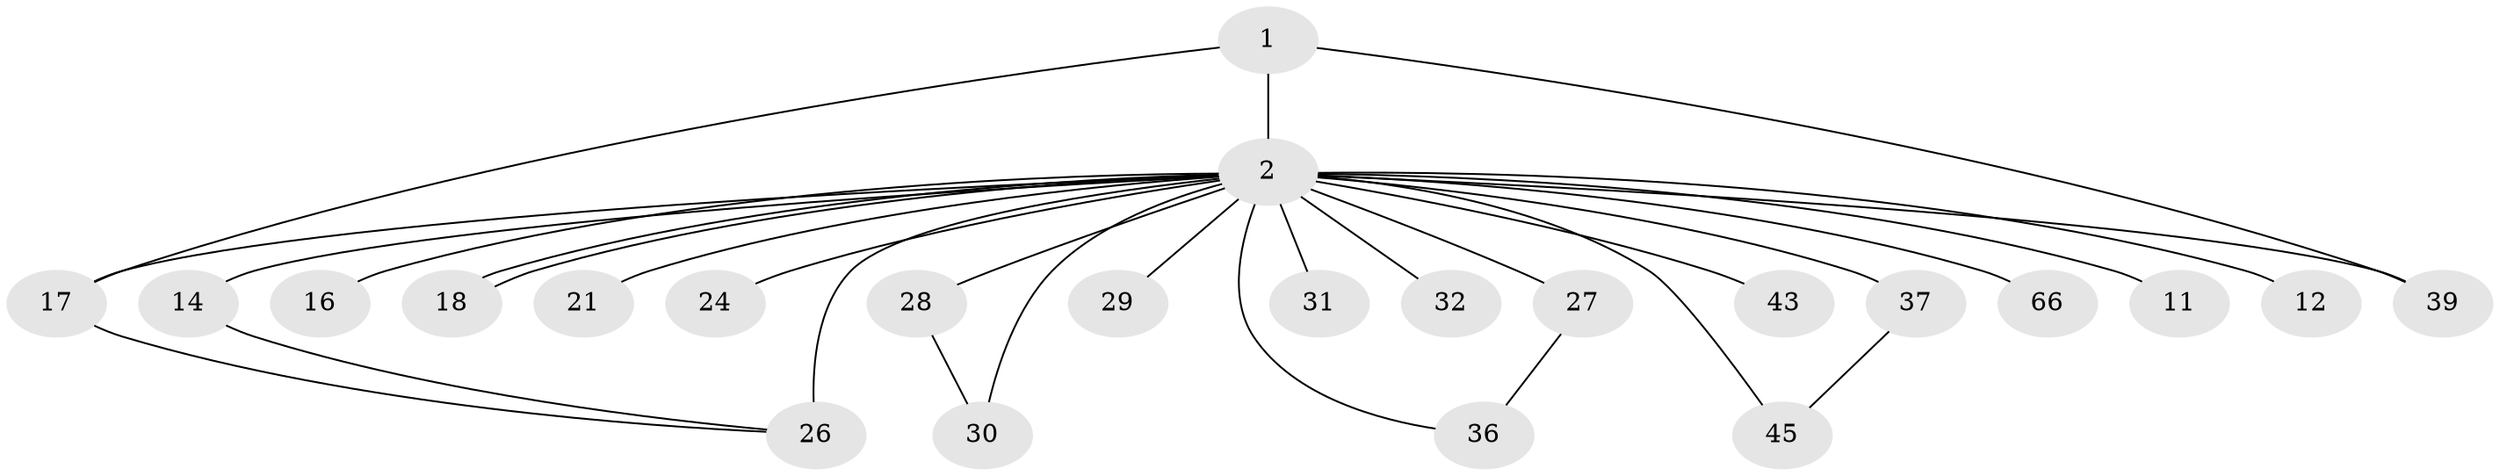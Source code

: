 // original degree distribution, {12: 0.02531645569620253, 23: 0.012658227848101266, 22: 0.0379746835443038, 25: 0.012658227848101266, 21: 0.012658227848101266, 17: 0.012658227848101266, 16: 0.012658227848101266, 4: 0.08860759493670886, 3: 0.12658227848101267, 2: 0.620253164556962, 6: 0.012658227848101266, 7: 0.012658227848101266, 5: 0.012658227848101266}
// Generated by graph-tools (version 1.1) at 2025/17/03/04/25 18:17:50]
// undirected, 23 vertices, 30 edges
graph export_dot {
graph [start="1"]
  node [color=gray90,style=filled];
  1 [super="+61+78"];
  2 [super="+8+22+3+69+62+57+49+33+20+6+4+40"];
  11 [super="+25"];
  12;
  14 [super="+64"];
  16;
  17;
  18;
  21;
  24;
  26 [super="+54"];
  27;
  28;
  29 [super="+48"];
  30;
  31 [super="+42"];
  32;
  36 [super="+50"];
  37 [super="+53"];
  39;
  43;
  45;
  66;
  1 -- 2 [weight=10];
  1 -- 39;
  1 -- 17;
  2 -- 11 [weight=4];
  2 -- 18;
  2 -- 18;
  2 -- 21 [weight=2];
  2 -- 66;
  2 -- 37 [weight=4];
  2 -- 43 [weight=2];
  2 -- 12 [weight=3];
  2 -- 14 [weight=3];
  2 -- 26 [weight=5];
  2 -- 28 [weight=2];
  2 -- 29 [weight=3];
  2 -- 32 [weight=4];
  2 -- 36;
  2 -- 45;
  2 -- 16 [weight=2];
  2 -- 24 [weight=2];
  2 -- 30;
  2 -- 31 [weight=6];
  2 -- 17 [weight=4];
  2 -- 27;
  2 -- 39;
  14 -- 26;
  17 -- 26;
  27 -- 36;
  28 -- 30;
  37 -- 45;
}
